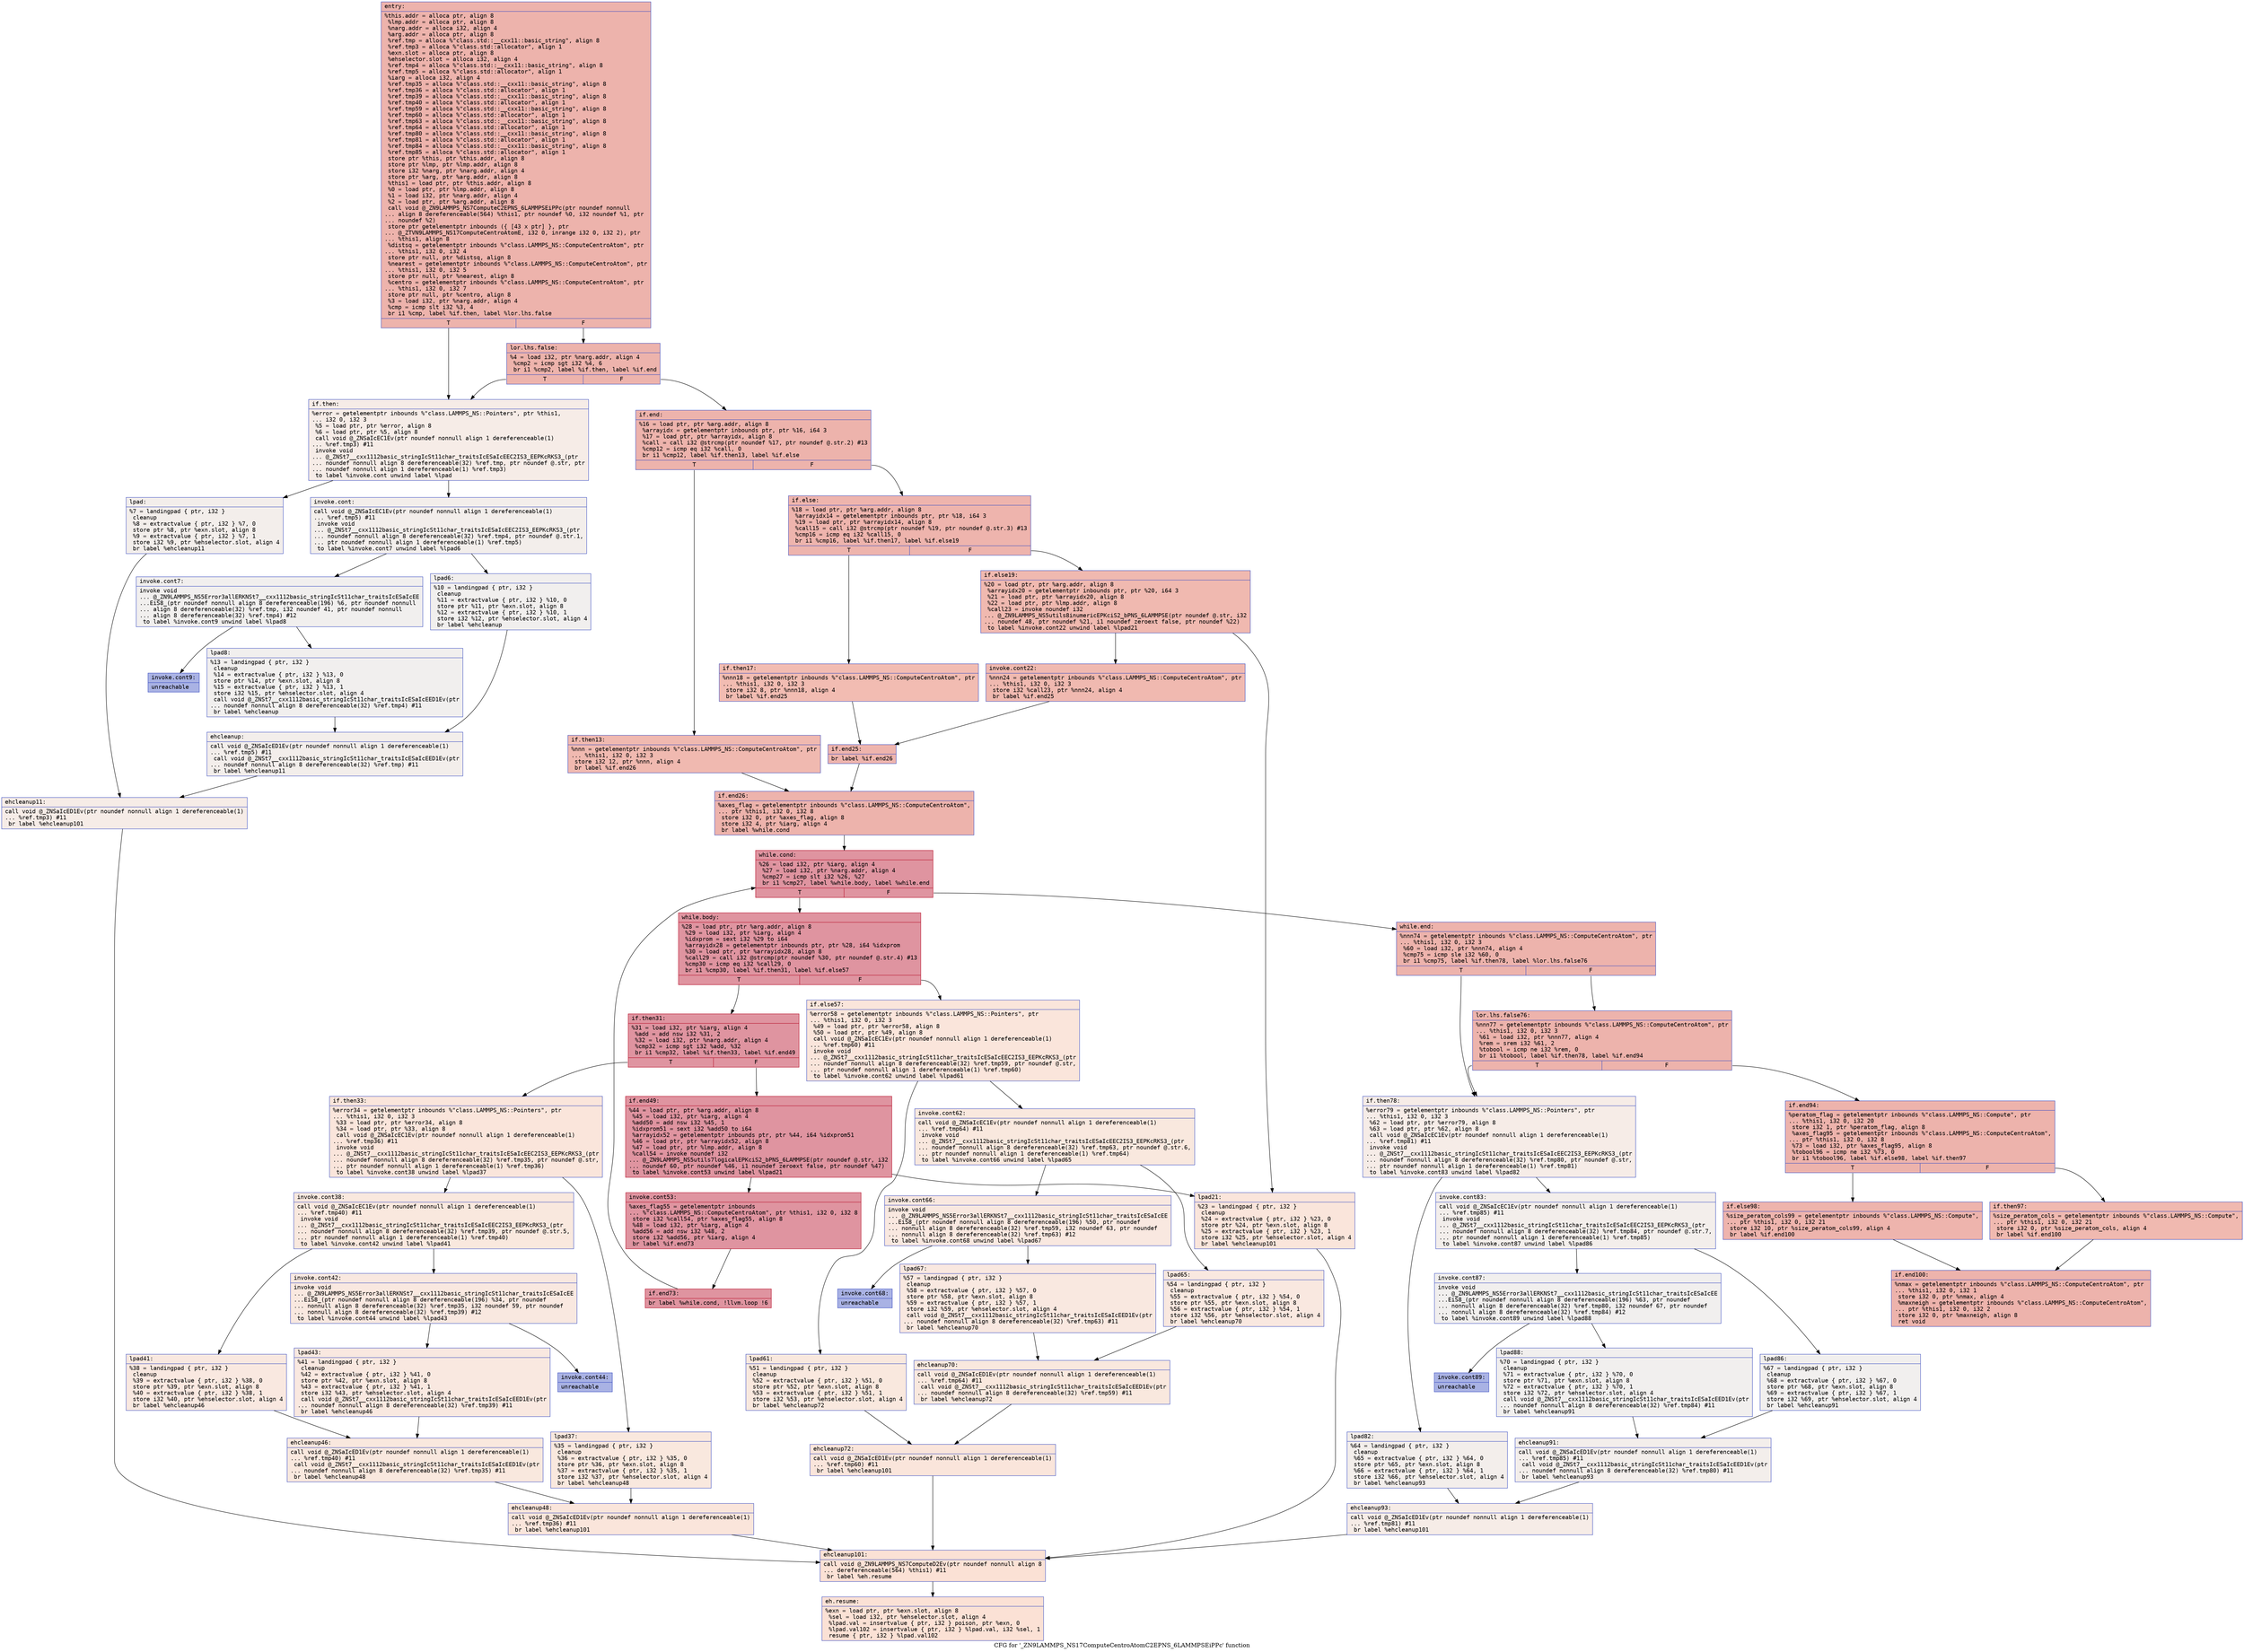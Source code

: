 digraph "CFG for '_ZN9LAMMPS_NS17ComputeCentroAtomC2EPNS_6LAMMPSEiPPc' function" {
	label="CFG for '_ZN9LAMMPS_NS17ComputeCentroAtomC2EPNS_6LAMMPSEiPPc' function";

	Node0x555db0474080 [shape=record,color="#3d50c3ff", style=filled, fillcolor="#d6524470" fontname="Courier",label="{entry:\l|  %this.addr = alloca ptr, align 8\l  %lmp.addr = alloca ptr, align 8\l  %narg.addr = alloca i32, align 4\l  %arg.addr = alloca ptr, align 8\l  %ref.tmp = alloca %\"class.std::__cxx11::basic_string\", align 8\l  %ref.tmp3 = alloca %\"class.std::allocator\", align 1\l  %exn.slot = alloca ptr, align 8\l  %ehselector.slot = alloca i32, align 4\l  %ref.tmp4 = alloca %\"class.std::__cxx11::basic_string\", align 8\l  %ref.tmp5 = alloca %\"class.std::allocator\", align 1\l  %iarg = alloca i32, align 4\l  %ref.tmp35 = alloca %\"class.std::__cxx11::basic_string\", align 8\l  %ref.tmp36 = alloca %\"class.std::allocator\", align 1\l  %ref.tmp39 = alloca %\"class.std::__cxx11::basic_string\", align 8\l  %ref.tmp40 = alloca %\"class.std::allocator\", align 1\l  %ref.tmp59 = alloca %\"class.std::__cxx11::basic_string\", align 8\l  %ref.tmp60 = alloca %\"class.std::allocator\", align 1\l  %ref.tmp63 = alloca %\"class.std::__cxx11::basic_string\", align 8\l  %ref.tmp64 = alloca %\"class.std::allocator\", align 1\l  %ref.tmp80 = alloca %\"class.std::__cxx11::basic_string\", align 8\l  %ref.tmp81 = alloca %\"class.std::allocator\", align 1\l  %ref.tmp84 = alloca %\"class.std::__cxx11::basic_string\", align 8\l  %ref.tmp85 = alloca %\"class.std::allocator\", align 1\l  store ptr %this, ptr %this.addr, align 8\l  store ptr %lmp, ptr %lmp.addr, align 8\l  store i32 %narg, ptr %narg.addr, align 4\l  store ptr %arg, ptr %arg.addr, align 8\l  %this1 = load ptr, ptr %this.addr, align 8\l  %0 = load ptr, ptr %lmp.addr, align 8\l  %1 = load i32, ptr %narg.addr, align 4\l  %2 = load ptr, ptr %arg.addr, align 8\l  call void @_ZN9LAMMPS_NS7ComputeC2EPNS_6LAMMPSEiPPc(ptr noundef nonnull\l... align 8 dereferenceable(564) %this1, ptr noundef %0, i32 noundef %1, ptr\l... noundef %2)\l  store ptr getelementptr inbounds (\{ [43 x ptr] \}, ptr\l... @_ZTVN9LAMMPS_NS17ComputeCentroAtomE, i32 0, inrange i32 0, i32 2), ptr\l... %this1, align 8\l  %distsq = getelementptr inbounds %\"class.LAMMPS_NS::ComputeCentroAtom\", ptr\l... %this1, i32 0, i32 4\l  store ptr null, ptr %distsq, align 8\l  %nearest = getelementptr inbounds %\"class.LAMMPS_NS::ComputeCentroAtom\", ptr\l... %this1, i32 0, i32 5\l  store ptr null, ptr %nearest, align 8\l  %centro = getelementptr inbounds %\"class.LAMMPS_NS::ComputeCentroAtom\", ptr\l... %this1, i32 0, i32 7\l  store ptr null, ptr %centro, align 8\l  %3 = load i32, ptr %narg.addr, align 4\l  %cmp = icmp slt i32 %3, 4\l  br i1 %cmp, label %if.then, label %lor.lhs.false\l|{<s0>T|<s1>F}}"];
	Node0x555db0474080:s0 -> Node0x555db04771e0[tooltip="entry -> if.then\nProbability 0.00%" ];
	Node0x555db0474080:s1 -> Node0x555db04772b0[tooltip="entry -> lor.lhs.false\nProbability 100.00%" ];
	Node0x555db04772b0 [shape=record,color="#3d50c3ff", style=filled, fillcolor="#d6524470" fontname="Courier",label="{lor.lhs.false:\l|  %4 = load i32, ptr %narg.addr, align 4\l  %cmp2 = icmp sgt i32 %4, 6\l  br i1 %cmp2, label %if.then, label %if.end\l|{<s0>T|<s1>F}}"];
	Node0x555db04772b0:s0 -> Node0x555db04771e0[tooltip="lor.lhs.false -> if.then\nProbability 0.00%" ];
	Node0x555db04772b0:s1 -> Node0x555db04775a0[tooltip="lor.lhs.false -> if.end\nProbability 100.00%" ];
	Node0x555db04771e0 [shape=record,color="#3d50c3ff", style=filled, fillcolor="#ead5c970" fontname="Courier",label="{if.then:\l|  %error = getelementptr inbounds %\"class.LAMMPS_NS::Pointers\", ptr %this1,\l... i32 0, i32 3\l  %5 = load ptr, ptr %error, align 8\l  %6 = load ptr, ptr %5, align 8\l  call void @_ZNSaIcEC1Ev(ptr noundef nonnull align 1 dereferenceable(1)\l... %ref.tmp3) #11\l  invoke void\l... @_ZNSt7__cxx1112basic_stringIcSt11char_traitsIcESaIcEEC2IS3_EEPKcRKS3_(ptr\l... noundef nonnull align 8 dereferenceable(32) %ref.tmp, ptr noundef @.str, ptr\l... noundef nonnull align 1 dereferenceable(1) %ref.tmp3)\l          to label %invoke.cont unwind label %lpad\l}"];
	Node0x555db04771e0 -> Node0x555db0477b90[tooltip="if.then -> invoke.cont\nProbability 50.00%" ];
	Node0x555db04771e0 -> Node0x555db0477c70[tooltip="if.then -> lpad\nProbability 50.00%" ];
	Node0x555db0477b90 [shape=record,color="#3d50c3ff", style=filled, fillcolor="#e5d8d170" fontname="Courier",label="{invoke.cont:\l|  call void @_ZNSaIcEC1Ev(ptr noundef nonnull align 1 dereferenceable(1)\l... %ref.tmp5) #11\l  invoke void\l... @_ZNSt7__cxx1112basic_stringIcSt11char_traitsIcESaIcEEC2IS3_EEPKcRKS3_(ptr\l... noundef nonnull align 8 dereferenceable(32) %ref.tmp4, ptr noundef @.str.1,\l... ptr noundef nonnull align 1 dereferenceable(1) %ref.tmp5)\l          to label %invoke.cont7 unwind label %lpad6\l}"];
	Node0x555db0477b90 -> Node0x555db0478000[tooltip="invoke.cont -> invoke.cont7\nProbability 50.00%" ];
	Node0x555db0477b90 -> Node0x555db0478050[tooltip="invoke.cont -> lpad6\nProbability 50.00%" ];
	Node0x555db0478000 [shape=record,color="#3d50c3ff", style=filled, fillcolor="#e0dbd870" fontname="Courier",label="{invoke.cont7:\l|  invoke void\l... @_ZN9LAMMPS_NS5Error3allERKNSt7__cxx1112basic_stringIcSt11char_traitsIcESaIcEE\l...EiS8_(ptr noundef nonnull align 8 dereferenceable(196) %6, ptr noundef nonnull\l... align 8 dereferenceable(32) %ref.tmp, i32 noundef 41, ptr noundef nonnull\l... align 8 dereferenceable(32) %ref.tmp4) #12\l          to label %invoke.cont9 unwind label %lpad8\l}"];
	Node0x555db0478000 -> Node0x555db0477fb0[tooltip="invoke.cont7 -> invoke.cont9\nProbability 0.00%" ];
	Node0x555db0478000 -> Node0x555db04782b0[tooltip="invoke.cont7 -> lpad8\nProbability 100.00%" ];
	Node0x555db0477fb0 [shape=record,color="#3d50c3ff", style=filled, fillcolor="#3d50c370" fontname="Courier",label="{invoke.cont9:\l|  unreachable\l}"];
	Node0x555db0477c70 [shape=record,color="#3d50c3ff", style=filled, fillcolor="#e5d8d170" fontname="Courier",label="{lpad:\l|  %7 = landingpad \{ ptr, i32 \}\l          cleanup\l  %8 = extractvalue \{ ptr, i32 \} %7, 0\l  store ptr %8, ptr %exn.slot, align 8\l  %9 = extractvalue \{ ptr, i32 \} %7, 1\l  store i32 %9, ptr %ehselector.slot, align 4\l  br label %ehcleanup11\l}"];
	Node0x555db0477c70 -> Node0x555db0478950[tooltip="lpad -> ehcleanup11\nProbability 100.00%" ];
	Node0x555db0478050 [shape=record,color="#3d50c3ff", style=filled, fillcolor="#e0dbd870" fontname="Courier",label="{lpad6:\l|  %10 = landingpad \{ ptr, i32 \}\l          cleanup\l  %11 = extractvalue \{ ptr, i32 \} %10, 0\l  store ptr %11, ptr %exn.slot, align 8\l  %12 = extractvalue \{ ptr, i32 \} %10, 1\l  store i32 %12, ptr %ehselector.slot, align 4\l  br label %ehcleanup\l}"];
	Node0x555db0478050 -> Node0x555db0478ca0[tooltip="lpad6 -> ehcleanup\nProbability 100.00%" ];
	Node0x555db04782b0 [shape=record,color="#3d50c3ff", style=filled, fillcolor="#e0dbd870" fontname="Courier",label="{lpad8:\l|  %13 = landingpad \{ ptr, i32 \}\l          cleanup\l  %14 = extractvalue \{ ptr, i32 \} %13, 0\l  store ptr %14, ptr %exn.slot, align 8\l  %15 = extractvalue \{ ptr, i32 \} %13, 1\l  store i32 %15, ptr %ehselector.slot, align 4\l  call void @_ZNSt7__cxx1112basic_stringIcSt11char_traitsIcESaIcEED1Ev(ptr\l... noundef nonnull align 8 dereferenceable(32) %ref.tmp4) #11\l  br label %ehcleanup\l}"];
	Node0x555db04782b0 -> Node0x555db0478ca0[tooltip="lpad8 -> ehcleanup\nProbability 100.00%" ];
	Node0x555db0478ca0 [shape=record,color="#3d50c3ff", style=filled, fillcolor="#e5d8d170" fontname="Courier",label="{ehcleanup:\l|  call void @_ZNSaIcED1Ev(ptr noundef nonnull align 1 dereferenceable(1)\l... %ref.tmp5) #11\l  call void @_ZNSt7__cxx1112basic_stringIcSt11char_traitsIcESaIcEED1Ev(ptr\l... noundef nonnull align 8 dereferenceable(32) %ref.tmp) #11\l  br label %ehcleanup11\l}"];
	Node0x555db0478ca0 -> Node0x555db0478950[tooltip="ehcleanup -> ehcleanup11\nProbability 100.00%" ];
	Node0x555db0478950 [shape=record,color="#3d50c3ff", style=filled, fillcolor="#ead5c970" fontname="Courier",label="{ehcleanup11:\l|  call void @_ZNSaIcED1Ev(ptr noundef nonnull align 1 dereferenceable(1)\l... %ref.tmp3) #11\l  br label %ehcleanup101\l}"];
	Node0x555db0478950 -> Node0x555db0479700[tooltip="ehcleanup11 -> ehcleanup101\nProbability 100.00%" ];
	Node0x555db04775a0 [shape=record,color="#3d50c3ff", style=filled, fillcolor="#d6524470" fontname="Courier",label="{if.end:\l|  %16 = load ptr, ptr %arg.addr, align 8\l  %arrayidx = getelementptr inbounds ptr, ptr %16, i64 3\l  %17 = load ptr, ptr %arrayidx, align 8\l  %call = call i32 @strcmp(ptr noundef %17, ptr noundef @.str.2) #13\l  %cmp12 = icmp eq i32 %call, 0\l  br i1 %cmp12, label %if.then13, label %if.else\l|{<s0>T|<s1>F}}"];
	Node0x555db04775a0:s0 -> Node0x555db047a240[tooltip="if.end -> if.then13\nProbability 37.50%" ];
	Node0x555db04775a0:s1 -> Node0x555db047a320[tooltip="if.end -> if.else\nProbability 62.50%" ];
	Node0x555db047a240 [shape=record,color="#3d50c3ff", style=filled, fillcolor="#de614d70" fontname="Courier",label="{if.then13:\l|  %nnn = getelementptr inbounds %\"class.LAMMPS_NS::ComputeCentroAtom\", ptr\l... %this1, i32 0, i32 3\l  store i32 12, ptr %nnn, align 4\l  br label %if.end26\l}"];
	Node0x555db047a240 -> Node0x555db047a650[tooltip="if.then13 -> if.end26\nProbability 100.00%" ];
	Node0x555db047a320 [shape=record,color="#3d50c3ff", style=filled, fillcolor="#d8564670" fontname="Courier",label="{if.else:\l|  %18 = load ptr, ptr %arg.addr, align 8\l  %arrayidx14 = getelementptr inbounds ptr, ptr %18, i64 3\l  %19 = load ptr, ptr %arrayidx14, align 8\l  %call15 = call i32 @strcmp(ptr noundef %19, ptr noundef @.str.3) #13\l  %cmp16 = icmp eq i32 %call15, 0\l  br i1 %cmp16, label %if.then17, label %if.else19\l|{<s0>T|<s1>F}}"];
	Node0x555db047a320:s0 -> Node0x555db047ab10[tooltip="if.else -> if.then17\nProbability 37.50%" ];
	Node0x555db047a320:s1 -> Node0x555db047ab90[tooltip="if.else -> if.else19\nProbability 62.50%" ];
	Node0x555db047ab10 [shape=record,color="#3d50c3ff", style=filled, fillcolor="#e1675170" fontname="Courier",label="{if.then17:\l|  %nnn18 = getelementptr inbounds %\"class.LAMMPS_NS::ComputeCentroAtom\", ptr\l... %this1, i32 0, i32 3\l  store i32 8, ptr %nnn18, align 4\l  br label %if.end25\l}"];
	Node0x555db047ab10 -> Node0x555db047aed0[tooltip="if.then17 -> if.end25\nProbability 100.00%" ];
	Node0x555db047ab90 [shape=record,color="#3d50c3ff", style=filled, fillcolor="#de614d70" fontname="Courier",label="{if.else19:\l|  %20 = load ptr, ptr %arg.addr, align 8\l  %arrayidx20 = getelementptr inbounds ptr, ptr %20, i64 3\l  %21 = load ptr, ptr %arrayidx20, align 8\l  %22 = load ptr, ptr %lmp.addr, align 8\l  %call23 = invoke noundef i32\l... @_ZN9LAMMPS_NS5utils8inumericEPKciS2_bPNS_6LAMMPSE(ptr noundef @.str, i32\l... noundef 48, ptr noundef %21, i1 noundef zeroext false, ptr noundef %22)\l          to label %invoke.cont22 unwind label %lpad21\l}"];
	Node0x555db047ab90 -> Node0x555db047b2c0[tooltip="if.else19 -> invoke.cont22\nProbability 100.00%" ];
	Node0x555db047ab90 -> Node0x555db047b340[tooltip="if.else19 -> lpad21\nProbability 0.00%" ];
	Node0x555db047b2c0 [shape=record,color="#3d50c3ff", style=filled, fillcolor="#de614d70" fontname="Courier",label="{invoke.cont22:\l|  %nnn24 = getelementptr inbounds %\"class.LAMMPS_NS::ComputeCentroAtom\", ptr\l... %this1, i32 0, i32 3\l  store i32 %call23, ptr %nnn24, align 4\l  br label %if.end25\l}"];
	Node0x555db047b2c0 -> Node0x555db047aed0[tooltip="invoke.cont22 -> if.end25\nProbability 100.00%" ];
	Node0x555db047b340 [shape=record,color="#3d50c3ff", style=filled, fillcolor="#f4c5ad70" fontname="Courier",label="{lpad21:\l|  %23 = landingpad \{ ptr, i32 \}\l          cleanup\l  %24 = extractvalue \{ ptr, i32 \} %23, 0\l  store ptr %24, ptr %exn.slot, align 8\l  %25 = extractvalue \{ ptr, i32 \} %23, 1\l  store i32 %25, ptr %ehselector.slot, align 4\l  br label %ehcleanup101\l}"];
	Node0x555db047b340 -> Node0x555db0479700[tooltip="lpad21 -> ehcleanup101\nProbability 100.00%" ];
	Node0x555db047aed0 [shape=record,color="#3d50c3ff", style=filled, fillcolor="#d8564670" fontname="Courier",label="{if.end25:\l|  br label %if.end26\l}"];
	Node0x555db047aed0 -> Node0x555db047a650[tooltip="if.end25 -> if.end26\nProbability 100.00%" ];
	Node0x555db047a650 [shape=record,color="#3d50c3ff", style=filled, fillcolor="#d6524470" fontname="Courier",label="{if.end26:\l|  %axes_flag = getelementptr inbounds %\"class.LAMMPS_NS::ComputeCentroAtom\",\l... ptr %this1, i32 0, i32 8\l  store i32 0, ptr %axes_flag, align 8\l  store i32 4, ptr %iarg, align 4\l  br label %while.cond\l}"];
	Node0x555db047a650 -> Node0x555db047bd20[tooltip="if.end26 -> while.cond\nProbability 100.00%" ];
	Node0x555db047bd20 [shape=record,color="#b70d28ff", style=filled, fillcolor="#b70d2870" fontname="Courier",label="{while.cond:\l|  %26 = load i32, ptr %iarg, align 4\l  %27 = load i32, ptr %narg.addr, align 4\l  %cmp27 = icmp slt i32 %26, %27\l  br i1 %cmp27, label %while.body, label %while.end\l|{<s0>T|<s1>F}}"];
	Node0x555db047bd20:s0 -> Node0x555db047bfc0[tooltip="while.cond -> while.body\nProbability 96.88%" ];
	Node0x555db047bd20:s1 -> Node0x555db047c040[tooltip="while.cond -> while.end\nProbability 3.12%" ];
	Node0x555db047bfc0 [shape=record,color="#b70d28ff", style=filled, fillcolor="#b70d2870" fontname="Courier",label="{while.body:\l|  %28 = load ptr, ptr %arg.addr, align 8\l  %29 = load i32, ptr %iarg, align 4\l  %idxprom = sext i32 %29 to i64\l  %arrayidx28 = getelementptr inbounds ptr, ptr %28, i64 %idxprom\l  %30 = load ptr, ptr %arrayidx28, align 8\l  %call29 = call i32 @strcmp(ptr noundef %30, ptr noundef @.str.4) #13\l  %cmp30 = icmp eq i32 %call29, 0\l  br i1 %cmp30, label %if.then31, label %if.else57\l|{<s0>T|<s1>F}}"];
	Node0x555db047bfc0:s0 -> Node0x555db0475830[tooltip="while.body -> if.then31\nProbability 100.00%" ];
	Node0x555db047bfc0:s1 -> Node0x555db04758b0[tooltip="while.body -> if.else57\nProbability 0.00%" ];
	Node0x555db0475830 [shape=record,color="#b70d28ff", style=filled, fillcolor="#b70d2870" fontname="Courier",label="{if.then31:\l|  %31 = load i32, ptr %iarg, align 4\l  %add = add nsw i32 %31, 2\l  %32 = load i32, ptr %narg.addr, align 4\l  %cmp32 = icmp sgt i32 %add, %32\l  br i1 %cmp32, label %if.then33, label %if.end49\l|{<s0>T|<s1>F}}"];
	Node0x555db0475830:s0 -> Node0x555db0475c40[tooltip="if.then31 -> if.then33\nProbability 0.00%" ];
	Node0x555db0475830:s1 -> Node0x555db0475cc0[tooltip="if.then31 -> if.end49\nProbability 100.00%" ];
	Node0x555db0475c40 [shape=record,color="#3d50c3ff", style=filled, fillcolor="#f4c5ad70" fontname="Courier",label="{if.then33:\l|  %error34 = getelementptr inbounds %\"class.LAMMPS_NS::Pointers\", ptr\l... %this1, i32 0, i32 3\l  %33 = load ptr, ptr %error34, align 8\l  %34 = load ptr, ptr %33, align 8\l  call void @_ZNSaIcEC1Ev(ptr noundef nonnull align 1 dereferenceable(1)\l... %ref.tmp36) #11\l  invoke void\l... @_ZNSt7__cxx1112basic_stringIcSt11char_traitsIcESaIcEEC2IS3_EEPKcRKS3_(ptr\l... noundef nonnull align 8 dereferenceable(32) %ref.tmp35, ptr noundef @.str,\l... ptr noundef nonnull align 1 dereferenceable(1) %ref.tmp36)\l          to label %invoke.cont38 unwind label %lpad37\l}"];
	Node0x555db0475c40 -> Node0x555db047d7d0[tooltip="if.then33 -> invoke.cont38\nProbability 50.00%" ];
	Node0x555db0475c40 -> Node0x555db047d850[tooltip="if.then33 -> lpad37\nProbability 50.00%" ];
	Node0x555db047d7d0 [shape=record,color="#3d50c3ff", style=filled, fillcolor="#f2cab570" fontname="Courier",label="{invoke.cont38:\l|  call void @_ZNSaIcEC1Ev(ptr noundef nonnull align 1 dereferenceable(1)\l... %ref.tmp40) #11\l  invoke void\l... @_ZNSt7__cxx1112basic_stringIcSt11char_traitsIcESaIcEEC2IS3_EEPKcRKS3_(ptr\l... noundef nonnull align 8 dereferenceable(32) %ref.tmp39, ptr noundef @.str.5,\l... ptr noundef nonnull align 1 dereferenceable(1) %ref.tmp40)\l          to label %invoke.cont42 unwind label %lpad41\l}"];
	Node0x555db047d7d0 -> Node0x555db047dbd0[tooltip="invoke.cont38 -> invoke.cont42\nProbability 50.00%" ];
	Node0x555db047d7d0 -> Node0x555db047dc20[tooltip="invoke.cont38 -> lpad41\nProbability 50.00%" ];
	Node0x555db047dbd0 [shape=record,color="#3d50c3ff", style=filled, fillcolor="#f1ccb870" fontname="Courier",label="{invoke.cont42:\l|  invoke void\l... @_ZN9LAMMPS_NS5Error3allERKNSt7__cxx1112basic_stringIcSt11char_traitsIcESaIcEE\l...EiS8_(ptr noundef nonnull align 8 dereferenceable(196) %34, ptr noundef\l... nonnull align 8 dereferenceable(32) %ref.tmp35, i32 noundef 59, ptr noundef\l... nonnull align 8 dereferenceable(32) %ref.tmp39) #12\l          to label %invoke.cont44 unwind label %lpad43\l}"];
	Node0x555db047dbd0 -> Node0x555db047db80[tooltip="invoke.cont42 -> invoke.cont44\nProbability 0.00%" ];
	Node0x555db047dbd0 -> Node0x555db047df40[tooltip="invoke.cont42 -> lpad43\nProbability 100.00%" ];
	Node0x555db047db80 [shape=record,color="#3d50c3ff", style=filled, fillcolor="#3d50c370" fontname="Courier",label="{invoke.cont44:\l|  unreachable\l}"];
	Node0x555db047d850 [shape=record,color="#3d50c3ff", style=filled, fillcolor="#f2cab570" fontname="Courier",label="{lpad37:\l|  %35 = landingpad \{ ptr, i32 \}\l          cleanup\l  %36 = extractvalue \{ ptr, i32 \} %35, 0\l  store ptr %36, ptr %exn.slot, align 8\l  %37 = extractvalue \{ ptr, i32 \} %35, 1\l  store i32 %37, ptr %ehselector.slot, align 4\l  br label %ehcleanup48\l}"];
	Node0x555db047d850 -> Node0x555db047e500[tooltip="lpad37 -> ehcleanup48\nProbability 100.00%" ];
	Node0x555db047dc20 [shape=record,color="#3d50c3ff", style=filled, fillcolor="#f1ccb870" fontname="Courier",label="{lpad41:\l|  %38 = landingpad \{ ptr, i32 \}\l          cleanup\l  %39 = extractvalue \{ ptr, i32 \} %38, 0\l  store ptr %39, ptr %exn.slot, align 8\l  %40 = extractvalue \{ ptr, i32 \} %38, 1\l  store i32 %40, ptr %ehselector.slot, align 4\l  br label %ehcleanup46\l}"];
	Node0x555db047dc20 -> Node0x555db047e850[tooltip="lpad41 -> ehcleanup46\nProbability 100.00%" ];
	Node0x555db047df40 [shape=record,color="#3d50c3ff", style=filled, fillcolor="#f1ccb870" fontname="Courier",label="{lpad43:\l|  %41 = landingpad \{ ptr, i32 \}\l          cleanup\l  %42 = extractvalue \{ ptr, i32 \} %41, 0\l  store ptr %42, ptr %exn.slot, align 8\l  %43 = extractvalue \{ ptr, i32 \} %41, 1\l  store i32 %43, ptr %ehselector.slot, align 4\l  call void @_ZNSt7__cxx1112basic_stringIcSt11char_traitsIcESaIcEED1Ev(ptr\l... noundef nonnull align 8 dereferenceable(32) %ref.tmp39) #11\l  br label %ehcleanup46\l}"];
	Node0x555db047df40 -> Node0x555db047e850[tooltip="lpad43 -> ehcleanup46\nProbability 100.00%" ];
	Node0x555db047e850 [shape=record,color="#3d50c3ff", style=filled, fillcolor="#f2cab570" fontname="Courier",label="{ehcleanup46:\l|  call void @_ZNSaIcED1Ev(ptr noundef nonnull align 1 dereferenceable(1)\l... %ref.tmp40) #11\l  call void @_ZNSt7__cxx1112basic_stringIcSt11char_traitsIcESaIcEED1Ev(ptr\l... noundef nonnull align 8 dereferenceable(32) %ref.tmp35) #11\l  br label %ehcleanup48\l}"];
	Node0x555db047e850 -> Node0x555db047e500[tooltip="ehcleanup46 -> ehcleanup48\nProbability 100.00%" ];
	Node0x555db047e500 [shape=record,color="#3d50c3ff", style=filled, fillcolor="#f4c5ad70" fontname="Courier",label="{ehcleanup48:\l|  call void @_ZNSaIcED1Ev(ptr noundef nonnull align 1 dereferenceable(1)\l... %ref.tmp36) #11\l  br label %ehcleanup101\l}"];
	Node0x555db047e500 -> Node0x555db0479700[tooltip="ehcleanup48 -> ehcleanup101\nProbability 100.00%" ];
	Node0x555db0475cc0 [shape=record,color="#b70d28ff", style=filled, fillcolor="#b70d2870" fontname="Courier",label="{if.end49:\l|  %44 = load ptr, ptr %arg.addr, align 8\l  %45 = load i32, ptr %iarg, align 4\l  %add50 = add nsw i32 %45, 1\l  %idxprom51 = sext i32 %add50 to i64\l  %arrayidx52 = getelementptr inbounds ptr, ptr %44, i64 %idxprom51\l  %46 = load ptr, ptr %arrayidx52, align 8\l  %47 = load ptr, ptr %lmp.addr, align 8\l  %call54 = invoke noundef i32\l... @_ZN9LAMMPS_NS5utils7logicalEPKciS2_bPNS_6LAMMPSE(ptr noundef @.str, i32\l... noundef 60, ptr noundef %46, i1 noundef zeroext false, ptr noundef %47)\l          to label %invoke.cont53 unwind label %lpad21\l}"];
	Node0x555db0475cc0 -> Node0x555db047fd80[tooltip="if.end49 -> invoke.cont53\nProbability 100.00%" ];
	Node0x555db0475cc0 -> Node0x555db047b340[tooltip="if.end49 -> lpad21\nProbability 0.00%" ];
	Node0x555db047fd80 [shape=record,color="#b70d28ff", style=filled, fillcolor="#b70d2870" fontname="Courier",label="{invoke.cont53:\l|  %axes_flag55 = getelementptr inbounds\l... %\"class.LAMMPS_NS::ComputeCentroAtom\", ptr %this1, i32 0, i32 8\l  store i32 %call54, ptr %axes_flag55, align 8\l  %48 = load i32, ptr %iarg, align 4\l  %add56 = add nsw i32 %48, 2\l  store i32 %add56, ptr %iarg, align 4\l  br label %if.end73\l}"];
	Node0x555db047fd80 -> Node0x555db0479c30[tooltip="invoke.cont53 -> if.end73\nProbability 100.00%" ];
	Node0x555db04758b0 [shape=record,color="#3d50c3ff", style=filled, fillcolor="#f4c5ad70" fontname="Courier",label="{if.else57:\l|  %error58 = getelementptr inbounds %\"class.LAMMPS_NS::Pointers\", ptr\l... %this1, i32 0, i32 3\l  %49 = load ptr, ptr %error58, align 8\l  %50 = load ptr, ptr %49, align 8\l  call void @_ZNSaIcEC1Ev(ptr noundef nonnull align 1 dereferenceable(1)\l... %ref.tmp60) #11\l  invoke void\l... @_ZNSt7__cxx1112basic_stringIcSt11char_traitsIcESaIcEEC2IS3_EEPKcRKS3_(ptr\l... noundef nonnull align 8 dereferenceable(32) %ref.tmp59, ptr noundef @.str,\l... ptr noundef nonnull align 1 dereferenceable(1) %ref.tmp60)\l          to label %invoke.cont62 unwind label %lpad61\l}"];
	Node0x555db04758b0 -> Node0x555db047a080[tooltip="if.else57 -> invoke.cont62\nProbability 50.00%" ];
	Node0x555db04758b0 -> Node0x555db047a100[tooltip="if.else57 -> lpad61\nProbability 50.00%" ];
	Node0x555db047a080 [shape=record,color="#3d50c3ff", style=filled, fillcolor="#f2cab570" fontname="Courier",label="{invoke.cont62:\l|  call void @_ZNSaIcEC1Ev(ptr noundef nonnull align 1 dereferenceable(1)\l... %ref.tmp64) #11\l  invoke void\l... @_ZNSt7__cxx1112basic_stringIcSt11char_traitsIcESaIcEEC2IS3_EEPKcRKS3_(ptr\l... noundef nonnull align 8 dereferenceable(32) %ref.tmp63, ptr noundef @.str.6,\l... ptr noundef nonnull align 1 dereferenceable(1) %ref.tmp64)\l          to label %invoke.cont66 unwind label %lpad65\l}"];
	Node0x555db047a080 -> Node0x555db0481200[tooltip="invoke.cont62 -> invoke.cont66\nProbability 50.00%" ];
	Node0x555db047a080 -> Node0x555db0481250[tooltip="invoke.cont62 -> lpad65\nProbability 50.00%" ];
	Node0x555db0481200 [shape=record,color="#3d50c3ff", style=filled, fillcolor="#f1ccb870" fontname="Courier",label="{invoke.cont66:\l|  invoke void\l... @_ZN9LAMMPS_NS5Error3allERKNSt7__cxx1112basic_stringIcSt11char_traitsIcESaIcEE\l...EiS8_(ptr noundef nonnull align 8 dereferenceable(196) %50, ptr noundef\l... nonnull align 8 dereferenceable(32) %ref.tmp59, i32 noundef 63, ptr noundef\l... nonnull align 8 dereferenceable(32) %ref.tmp63) #12\l          to label %invoke.cont68 unwind label %lpad67\l}"];
	Node0x555db0481200 -> Node0x555db04811b0[tooltip="invoke.cont66 -> invoke.cont68\nProbability 0.00%" ];
	Node0x555db0481200 -> Node0x555db04814f0[tooltip="invoke.cont66 -> lpad67\nProbability 100.00%" ];
	Node0x555db04811b0 [shape=record,color="#3d50c3ff", style=filled, fillcolor="#3d50c370" fontname="Courier",label="{invoke.cont68:\l|  unreachable\l}"];
	Node0x555db047a100 [shape=record,color="#3d50c3ff", style=filled, fillcolor="#f2cab570" fontname="Courier",label="{lpad61:\l|  %51 = landingpad \{ ptr, i32 \}\l          cleanup\l  %52 = extractvalue \{ ptr, i32 \} %51, 0\l  store ptr %52, ptr %exn.slot, align 8\l  %53 = extractvalue \{ ptr, i32 \} %51, 1\l  store i32 %53, ptr %ehselector.slot, align 4\l  br label %ehcleanup72\l}"];
	Node0x555db047a100 -> Node0x555db0481ab0[tooltip="lpad61 -> ehcleanup72\nProbability 100.00%" ];
	Node0x555db0481250 [shape=record,color="#3d50c3ff", style=filled, fillcolor="#f1ccb870" fontname="Courier",label="{lpad65:\l|  %54 = landingpad \{ ptr, i32 \}\l          cleanup\l  %55 = extractvalue \{ ptr, i32 \} %54, 0\l  store ptr %55, ptr %exn.slot, align 8\l  %56 = extractvalue \{ ptr, i32 \} %54, 1\l  store i32 %56, ptr %ehselector.slot, align 4\l  br label %ehcleanup70\l}"];
	Node0x555db0481250 -> Node0x555db0481e00[tooltip="lpad65 -> ehcleanup70\nProbability 100.00%" ];
	Node0x555db04814f0 [shape=record,color="#3d50c3ff", style=filled, fillcolor="#f1ccb870" fontname="Courier",label="{lpad67:\l|  %57 = landingpad \{ ptr, i32 \}\l          cleanup\l  %58 = extractvalue \{ ptr, i32 \} %57, 0\l  store ptr %58, ptr %exn.slot, align 8\l  %59 = extractvalue \{ ptr, i32 \} %57, 1\l  store i32 %59, ptr %ehselector.slot, align 4\l  call void @_ZNSt7__cxx1112basic_stringIcSt11char_traitsIcESaIcEED1Ev(ptr\l... noundef nonnull align 8 dereferenceable(32) %ref.tmp63) #11\l  br label %ehcleanup70\l}"];
	Node0x555db04814f0 -> Node0x555db0481e00[tooltip="lpad67 -> ehcleanup70\nProbability 100.00%" ];
	Node0x555db0481e00 [shape=record,color="#3d50c3ff", style=filled, fillcolor="#f2cab570" fontname="Courier",label="{ehcleanup70:\l|  call void @_ZNSaIcED1Ev(ptr noundef nonnull align 1 dereferenceable(1)\l... %ref.tmp64) #11\l  call void @_ZNSt7__cxx1112basic_stringIcSt11char_traitsIcESaIcEED1Ev(ptr\l... noundef nonnull align 8 dereferenceable(32) %ref.tmp59) #11\l  br label %ehcleanup72\l}"];
	Node0x555db0481e00 -> Node0x555db0481ab0[tooltip="ehcleanup70 -> ehcleanup72\nProbability 100.00%" ];
	Node0x555db0481ab0 [shape=record,color="#3d50c3ff", style=filled, fillcolor="#f4c5ad70" fontname="Courier",label="{ehcleanup72:\l|  call void @_ZNSaIcED1Ev(ptr noundef nonnull align 1 dereferenceable(1)\l... %ref.tmp60) #11\l  br label %ehcleanup101\l}"];
	Node0x555db0481ab0 -> Node0x555db0479700[tooltip="ehcleanup72 -> ehcleanup101\nProbability 100.00%" ];
	Node0x555db0479c30 [shape=record,color="#b70d28ff", style=filled, fillcolor="#b70d2870" fontname="Courier",label="{if.end73:\l|  br label %while.cond, !llvm.loop !6\l}"];
	Node0x555db0479c30 -> Node0x555db047bd20[tooltip="if.end73 -> while.cond\nProbability 100.00%" ];
	Node0x555db047c040 [shape=record,color="#3d50c3ff", style=filled, fillcolor="#d6524470" fontname="Courier",label="{while.end:\l|  %nnn74 = getelementptr inbounds %\"class.LAMMPS_NS::ComputeCentroAtom\", ptr\l... %this1, i32 0, i32 3\l  %60 = load i32, ptr %nnn74, align 4\l  %cmp75 = icmp sle i32 %60, 0\l  br i1 %cmp75, label %if.then78, label %lor.lhs.false76\l|{<s0>T|<s1>F}}"];
	Node0x555db047c040:s0 -> Node0x555db04834a0[tooltip="while.end -> if.then78\nProbability 0.00%" ];
	Node0x555db047c040:s1 -> Node0x555db04834f0[tooltip="while.end -> lor.lhs.false76\nProbability 100.00%" ];
	Node0x555db04834f0 [shape=record,color="#3d50c3ff", style=filled, fillcolor="#d6524470" fontname="Courier",label="{lor.lhs.false76:\l|  %nnn77 = getelementptr inbounds %\"class.LAMMPS_NS::ComputeCentroAtom\", ptr\l... %this1, i32 0, i32 3\l  %61 = load i32, ptr %nnn77, align 4\l  %rem = srem i32 %61, 2\l  %tobool = icmp ne i32 %rem, 0\l  br i1 %tobool, label %if.then78, label %if.end94\l|{<s0>T|<s1>F}}"];
	Node0x555db04834f0:s0 -> Node0x555db04834a0[tooltip="lor.lhs.false76 -> if.then78\nProbability 0.00%" ];
	Node0x555db04834f0:s1 -> Node0x555db0483910[tooltip="lor.lhs.false76 -> if.end94\nProbability 100.00%" ];
	Node0x555db04834a0 [shape=record,color="#3d50c3ff", style=filled, fillcolor="#ead5c970" fontname="Courier",label="{if.then78:\l|  %error79 = getelementptr inbounds %\"class.LAMMPS_NS::Pointers\", ptr\l... %this1, i32 0, i32 3\l  %62 = load ptr, ptr %error79, align 8\l  %63 = load ptr, ptr %62, align 8\l  call void @_ZNSaIcEC1Ev(ptr noundef nonnull align 1 dereferenceable(1)\l... %ref.tmp81) #11\l  invoke void\l... @_ZNSt7__cxx1112basic_stringIcSt11char_traitsIcESaIcEEC2IS3_EEPKcRKS3_(ptr\l... noundef nonnull align 8 dereferenceable(32) %ref.tmp80, ptr noundef @.str,\l... ptr noundef nonnull align 1 dereferenceable(1) %ref.tmp81)\l          to label %invoke.cont83 unwind label %lpad82\l}"];
	Node0x555db04834a0 -> Node0x555db0483d70[tooltip="if.then78 -> invoke.cont83\nProbability 50.00%" ];
	Node0x555db04834a0 -> Node0x555db0483df0[tooltip="if.then78 -> lpad82\nProbability 50.00%" ];
	Node0x555db0483d70 [shape=record,color="#3d50c3ff", style=filled, fillcolor="#e5d8d170" fontname="Courier",label="{invoke.cont83:\l|  call void @_ZNSaIcEC1Ev(ptr noundef nonnull align 1 dereferenceable(1)\l... %ref.tmp85) #11\l  invoke void\l... @_ZNSt7__cxx1112basic_stringIcSt11char_traitsIcESaIcEEC2IS3_EEPKcRKS3_(ptr\l... noundef nonnull align 8 dereferenceable(32) %ref.tmp84, ptr noundef @.str.7,\l... ptr noundef nonnull align 1 dereferenceable(1) %ref.tmp85)\l          to label %invoke.cont87 unwind label %lpad86\l}"];
	Node0x555db0483d70 -> Node0x555db0484110[tooltip="invoke.cont83 -> invoke.cont87\nProbability 50.00%" ];
	Node0x555db0483d70 -> Node0x555db0484160[tooltip="invoke.cont83 -> lpad86\nProbability 50.00%" ];
	Node0x555db0484110 [shape=record,color="#3d50c3ff", style=filled, fillcolor="#e0dbd870" fontname="Courier",label="{invoke.cont87:\l|  invoke void\l... @_ZN9LAMMPS_NS5Error3allERKNSt7__cxx1112basic_stringIcSt11char_traitsIcESaIcEE\l...EiS8_(ptr noundef nonnull align 8 dereferenceable(196) %63, ptr noundef\l... nonnull align 8 dereferenceable(32) %ref.tmp80, i32 noundef 67, ptr noundef\l... nonnull align 8 dereferenceable(32) %ref.tmp84) #12\l          to label %invoke.cont89 unwind label %lpad88\l}"];
	Node0x555db0484110 -> Node0x555db04840c0[tooltip="invoke.cont87 -> invoke.cont89\nProbability 0.00%" ];
	Node0x555db0484110 -> Node0x555db04843c0[tooltip="invoke.cont87 -> lpad88\nProbability 100.00%" ];
	Node0x555db04840c0 [shape=record,color="#3d50c3ff", style=filled, fillcolor="#3d50c370" fontname="Courier",label="{invoke.cont89:\l|  unreachable\l}"];
	Node0x555db0483df0 [shape=record,color="#3d50c3ff", style=filled, fillcolor="#e5d8d170" fontname="Courier",label="{lpad82:\l|  %64 = landingpad \{ ptr, i32 \}\l          cleanup\l  %65 = extractvalue \{ ptr, i32 \} %64, 0\l  store ptr %65, ptr %exn.slot, align 8\l  %66 = extractvalue \{ ptr, i32 \} %64, 1\l  store i32 %66, ptr %ehselector.slot, align 4\l  br label %ehcleanup93\l}"];
	Node0x555db0483df0 -> Node0x555db0484980[tooltip="lpad82 -> ehcleanup93\nProbability 100.00%" ];
	Node0x555db0484160 [shape=record,color="#3d50c3ff", style=filled, fillcolor="#e0dbd870" fontname="Courier",label="{lpad86:\l|  %67 = landingpad \{ ptr, i32 \}\l          cleanup\l  %68 = extractvalue \{ ptr, i32 \} %67, 0\l  store ptr %68, ptr %exn.slot, align 8\l  %69 = extractvalue \{ ptr, i32 \} %67, 1\l  store i32 %69, ptr %ehselector.slot, align 4\l  br label %ehcleanup91\l}"];
	Node0x555db0484160 -> Node0x555db0484cd0[tooltip="lpad86 -> ehcleanup91\nProbability 100.00%" ];
	Node0x555db04843c0 [shape=record,color="#3d50c3ff", style=filled, fillcolor="#e0dbd870" fontname="Courier",label="{lpad88:\l|  %70 = landingpad \{ ptr, i32 \}\l          cleanup\l  %71 = extractvalue \{ ptr, i32 \} %70, 0\l  store ptr %71, ptr %exn.slot, align 8\l  %72 = extractvalue \{ ptr, i32 \} %70, 1\l  store i32 %72, ptr %ehselector.slot, align 4\l  call void @_ZNSt7__cxx1112basic_stringIcSt11char_traitsIcESaIcEED1Ev(ptr\l... noundef nonnull align 8 dereferenceable(32) %ref.tmp84) #11\l  br label %ehcleanup91\l}"];
	Node0x555db04843c0 -> Node0x555db0484cd0[tooltip="lpad88 -> ehcleanup91\nProbability 100.00%" ];
	Node0x555db0484cd0 [shape=record,color="#3d50c3ff", style=filled, fillcolor="#e5d8d170" fontname="Courier",label="{ehcleanup91:\l|  call void @_ZNSaIcED1Ev(ptr noundef nonnull align 1 dereferenceable(1)\l... %ref.tmp85) #11\l  call void @_ZNSt7__cxx1112basic_stringIcSt11char_traitsIcESaIcEED1Ev(ptr\l... noundef nonnull align 8 dereferenceable(32) %ref.tmp80) #11\l  br label %ehcleanup93\l}"];
	Node0x555db0484cd0 -> Node0x555db0484980[tooltip="ehcleanup91 -> ehcleanup93\nProbability 100.00%" ];
	Node0x555db0484980 [shape=record,color="#3d50c3ff", style=filled, fillcolor="#ead5c970" fontname="Courier",label="{ehcleanup93:\l|  call void @_ZNSaIcED1Ev(ptr noundef nonnull align 1 dereferenceable(1)\l... %ref.tmp81) #11\l  br label %ehcleanup101\l}"];
	Node0x555db0484980 -> Node0x555db0479700[tooltip="ehcleanup93 -> ehcleanup101\nProbability 100.00%" ];
	Node0x555db0483910 [shape=record,color="#3d50c3ff", style=filled, fillcolor="#d6524470" fontname="Courier",label="{if.end94:\l|  %peratom_flag = getelementptr inbounds %\"class.LAMMPS_NS::Compute\", ptr\l... %this1, i32 0, i32 20\l  store i32 1, ptr %peratom_flag, align 8\l  %axes_flag95 = getelementptr inbounds %\"class.LAMMPS_NS::ComputeCentroAtom\",\l... ptr %this1, i32 0, i32 8\l  %73 = load i32, ptr %axes_flag95, align 8\l  %tobool96 = icmp ne i32 %73, 0\l  br i1 %tobool96, label %if.else98, label %if.then97\l|{<s0>T|<s1>F}}"];
	Node0x555db0483910:s0 -> Node0x555db04859b0[tooltip="if.end94 -> if.else98\nProbability 62.50%" ];
	Node0x555db0483910:s1 -> Node0x555db0485a30[tooltip="if.end94 -> if.then97\nProbability 37.50%" ];
	Node0x555db0485a30 [shape=record,color="#3d50c3ff", style=filled, fillcolor="#de614d70" fontname="Courier",label="{if.then97:\l|  %size_peratom_cols = getelementptr inbounds %\"class.LAMMPS_NS::Compute\",\l... ptr %this1, i32 0, i32 21\l  store i32 0, ptr %size_peratom_cols, align 4\l  br label %if.end100\l}"];
	Node0x555db0485a30 -> Node0x555db0485db0[tooltip="if.then97 -> if.end100\nProbability 100.00%" ];
	Node0x555db04859b0 [shape=record,color="#3d50c3ff", style=filled, fillcolor="#d8564670" fontname="Courier",label="{if.else98:\l|  %size_peratom_cols99 = getelementptr inbounds %\"class.LAMMPS_NS::Compute\",\l... ptr %this1, i32 0, i32 21\l  store i32 10, ptr %size_peratom_cols99, align 4\l  br label %if.end100\l}"];
	Node0x555db04859b0 -> Node0x555db0485db0[tooltip="if.else98 -> if.end100\nProbability 100.00%" ];
	Node0x555db0485db0 [shape=record,color="#3d50c3ff", style=filled, fillcolor="#d6524470" fontname="Courier",label="{if.end100:\l|  %nmax = getelementptr inbounds %\"class.LAMMPS_NS::ComputeCentroAtom\", ptr\l... %this1, i32 0, i32 1\l  store i32 0, ptr %nmax, align 4\l  %maxneigh = getelementptr inbounds %\"class.LAMMPS_NS::ComputeCentroAtom\",\l... ptr %this1, i32 0, i32 2\l  store i32 0, ptr %maxneigh, align 8\l  ret void\l}"];
	Node0x555db0479700 [shape=record,color="#3d50c3ff", style=filled, fillcolor="#f7bca170" fontname="Courier",label="{ehcleanup101:\l|  call void @_ZN9LAMMPS_NS7ComputeD2Ev(ptr noundef nonnull align 8\l... dereferenceable(564) %this1) #11\l  br label %eh.resume\l}"];
	Node0x555db0479700 -> Node0x555db0486590[tooltip="ehcleanup101 -> eh.resume\nProbability 100.00%" ];
	Node0x555db0486590 [shape=record,color="#3d50c3ff", style=filled, fillcolor="#f7bca170" fontname="Courier",label="{eh.resume:\l|  %exn = load ptr, ptr %exn.slot, align 8\l  %sel = load i32, ptr %ehselector.slot, align 4\l  %lpad.val = insertvalue \{ ptr, i32 \} poison, ptr %exn, 0\l  %lpad.val102 = insertvalue \{ ptr, i32 \} %lpad.val, i32 %sel, 1\l  resume \{ ptr, i32 \} %lpad.val102\l}"];
}
